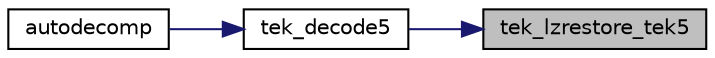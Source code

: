 digraph "tek_lzrestore_tek5"
{
 // LATEX_PDF_SIZE
  edge [fontname="Helvetica",fontsize="10",labelfontname="Helvetica",labelfontsize="10"];
  node [fontname="Helvetica",fontsize="10",shape=record];
  rankdir="RL";
  Node1 [label="tek_lzrestore_tek5",height=0.2,width=0.4,color="black", fillcolor="grey75", style="filled", fontcolor="black",tooltip=" "];
  Node1 -> Node2 [dir="back",color="midnightblue",fontsize="10",style="solid"];
  Node2 [label="tek_decode5",height=0.2,width=0.4,color="black", fillcolor="white", style="filled",URL="$autodec___8c.html#abe13430f4fcd8e23761dfecbdcdd74e7",tooltip=" "];
  Node2 -> Node3 [dir="back",color="midnightblue",fontsize="10",style="solid"];
  Node3 [label="autodecomp",height=0.2,width=0.4,color="black", fillcolor="white", style="filled",URL="$autodec___8c.html#a60e24695b435771842589424baeba341",tooltip=" "];
}
